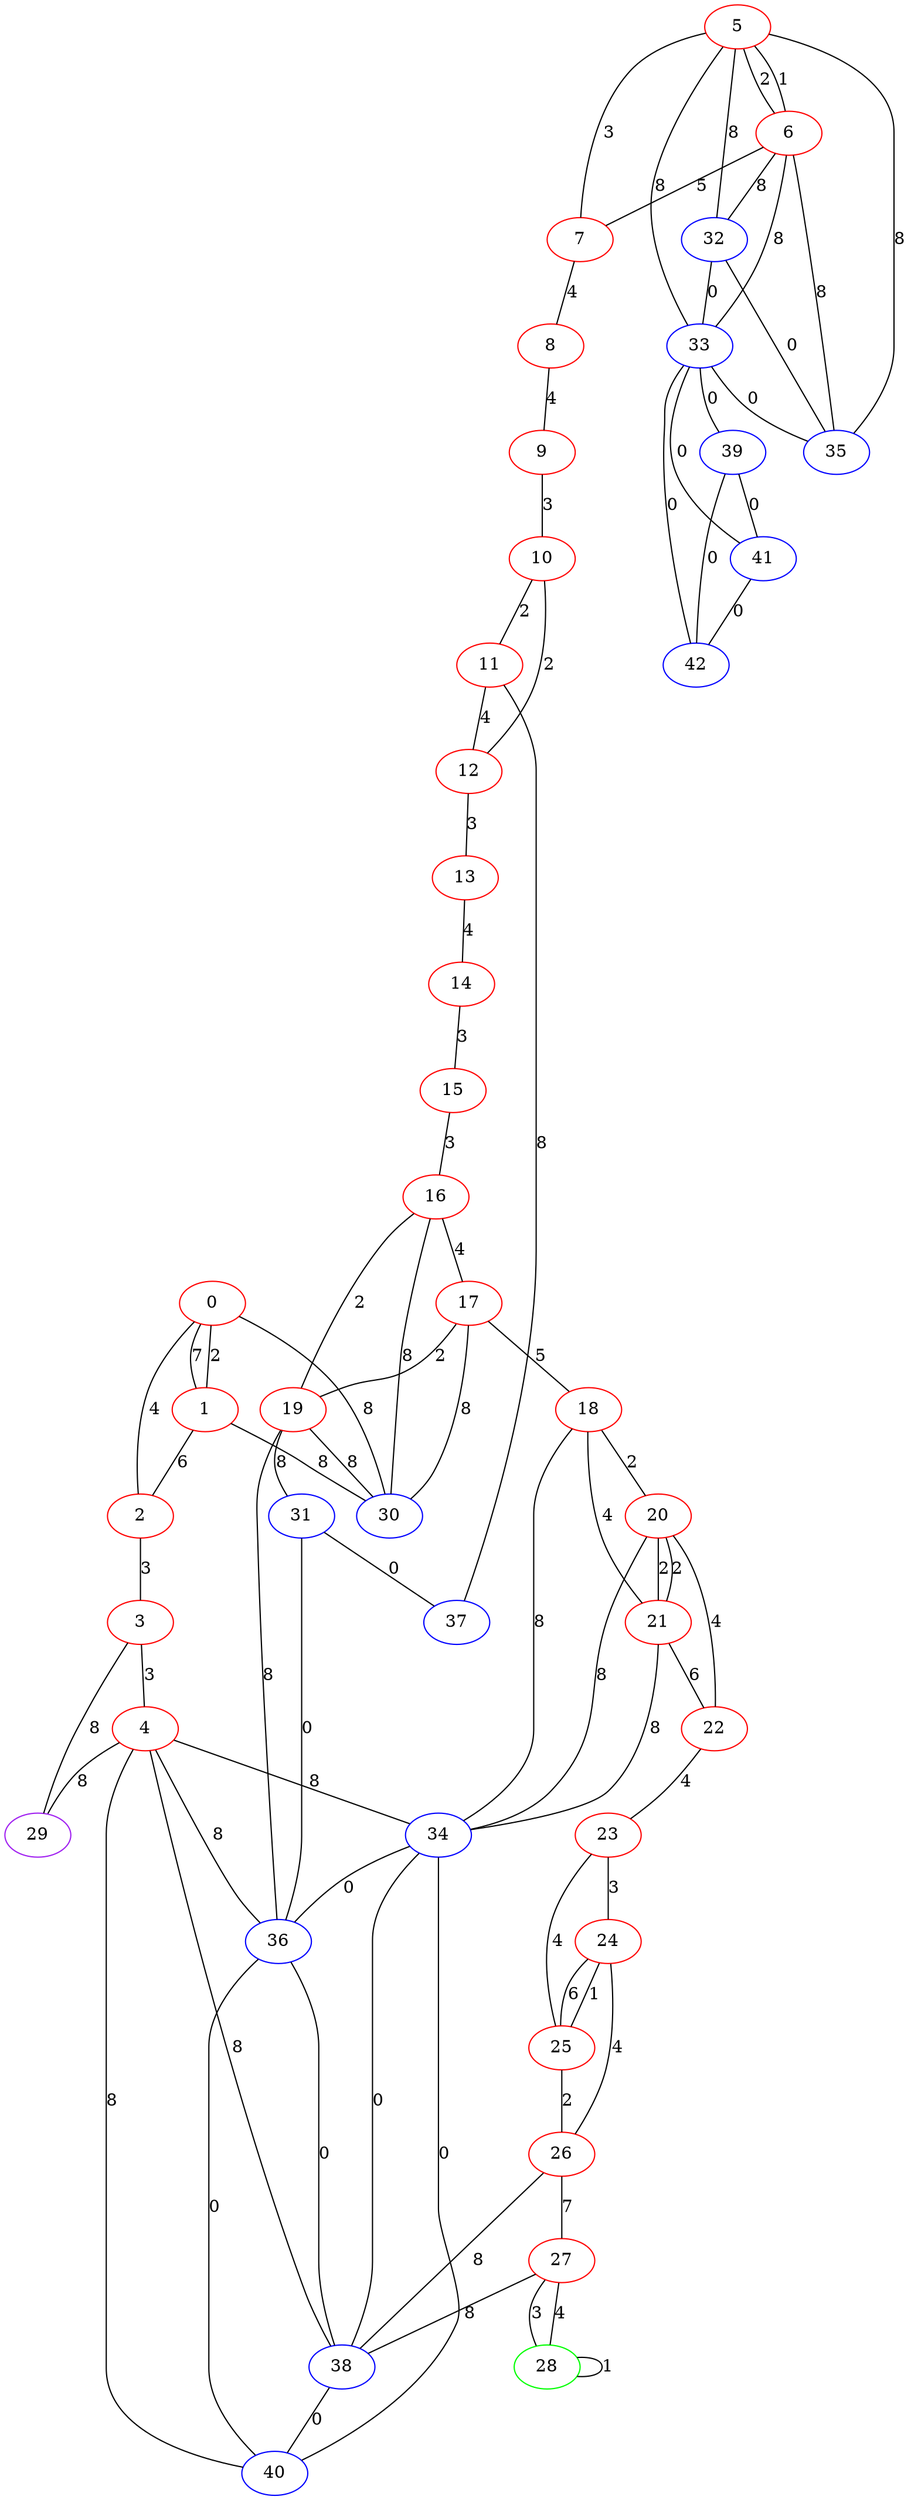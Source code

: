 graph "" {
0 [color=red, weight=1];
1 [color=red, weight=1];
2 [color=red, weight=1];
3 [color=red, weight=1];
4 [color=red, weight=1];
5 [color=red, weight=1];
6 [color=red, weight=1];
7 [color=red, weight=1];
8 [color=red, weight=1];
9 [color=red, weight=1];
10 [color=red, weight=1];
11 [color=red, weight=1];
12 [color=red, weight=1];
13 [color=red, weight=1];
14 [color=red, weight=1];
15 [color=red, weight=1];
16 [color=red, weight=1];
17 [color=red, weight=1];
18 [color=red, weight=1];
19 [color=red, weight=1];
20 [color=red, weight=1];
21 [color=red, weight=1];
22 [color=red, weight=1];
23 [color=red, weight=1];
24 [color=red, weight=1];
25 [color=red, weight=1];
26 [color=red, weight=1];
27 [color=red, weight=1];
28 [color=green, weight=2];
29 [color=purple, weight=4];
30 [color=blue, weight=3];
31 [color=blue, weight=3];
32 [color=blue, weight=3];
33 [color=blue, weight=3];
34 [color=blue, weight=3];
35 [color=blue, weight=3];
36 [color=blue, weight=3];
37 [color=blue, weight=3];
38 [color=blue, weight=3];
39 [color=blue, weight=3];
40 [color=blue, weight=3];
41 [color=blue, weight=3];
42 [color=blue, weight=3];
0 -- 1  [key=0, label=2];
0 -- 1  [key=1, label=7];
0 -- 2  [key=0, label=4];
0 -- 30  [key=0, label=8];
1 -- 2  [key=0, label=6];
1 -- 30  [key=0, label=8];
2 -- 3  [key=0, label=3];
3 -- 4  [key=0, label=3];
3 -- 29  [key=0, label=8];
4 -- 34  [key=0, label=8];
4 -- 36  [key=0, label=8];
4 -- 38  [key=0, label=8];
4 -- 40  [key=0, label=8];
4 -- 29  [key=0, label=8];
5 -- 32  [key=0, label=8];
5 -- 33  [key=0, label=8];
5 -- 35  [key=0, label=8];
5 -- 6  [key=0, label=2];
5 -- 6  [key=1, label=1];
5 -- 7  [key=0, label=3];
6 -- 32  [key=0, label=8];
6 -- 33  [key=0, label=8];
6 -- 35  [key=0, label=8];
6 -- 7  [key=0, label=5];
7 -- 8  [key=0, label=4];
8 -- 9  [key=0, label=4];
9 -- 10  [key=0, label=3];
10 -- 11  [key=0, label=2];
10 -- 12  [key=0, label=2];
11 -- 12  [key=0, label=4];
11 -- 37  [key=0, label=8];
12 -- 13  [key=0, label=3];
13 -- 14  [key=0, label=4];
14 -- 15  [key=0, label=3];
15 -- 16  [key=0, label=3];
16 -- 17  [key=0, label=4];
16 -- 19  [key=0, label=2];
16 -- 30  [key=0, label=8];
17 -- 18  [key=0, label=5];
17 -- 19  [key=0, label=2];
17 -- 30  [key=0, label=8];
18 -- 34  [key=0, label=8];
18 -- 20  [key=0, label=2];
18 -- 21  [key=0, label=4];
19 -- 36  [key=0, label=8];
19 -- 30  [key=0, label=8];
19 -- 31  [key=0, label=8];
20 -- 34  [key=0, label=8];
20 -- 21  [key=0, label=2];
20 -- 21  [key=1, label=2];
20 -- 22  [key=0, label=4];
21 -- 34  [key=0, label=8];
21 -- 22  [key=0, label=6];
22 -- 23  [key=0, label=4];
23 -- 24  [key=0, label=3];
23 -- 25  [key=0, label=4];
24 -- 25  [key=0, label=1];
24 -- 25  [key=1, label=6];
24 -- 26  [key=0, label=4];
25 -- 26  [key=0, label=2];
26 -- 27  [key=0, label=7];
26 -- 38  [key=0, label=8];
27 -- 28  [key=0, label=3];
27 -- 28  [key=1, label=4];
27 -- 38  [key=0, label=8];
28 -- 28  [key=0, label=1];
31 -- 36  [key=0, label=0];
31 -- 37  [key=0, label=0];
32 -- 33  [key=0, label=0];
32 -- 35  [key=0, label=0];
33 -- 35  [key=0, label=0];
33 -- 39  [key=0, label=0];
33 -- 41  [key=0, label=0];
33 -- 42  [key=0, label=0];
34 -- 36  [key=0, label=0];
34 -- 38  [key=0, label=0];
34 -- 40  [key=0, label=0];
36 -- 38  [key=0, label=0];
36 -- 40  [key=0, label=0];
38 -- 40  [key=0, label=0];
39 -- 42  [key=0, label=0];
39 -- 41  [key=0, label=0];
41 -- 42  [key=0, label=0];
}
